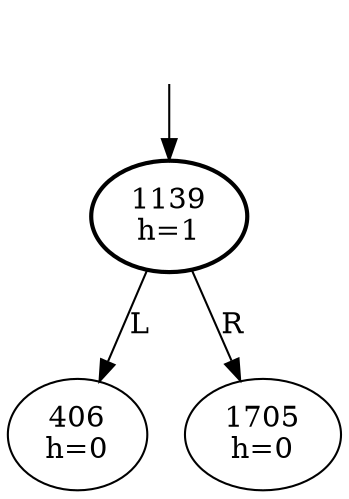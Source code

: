 digraph {
  DUMMY [style=invis];
  DUMMY -> 1139;
  1139 [penwidth=2];

  1139 [label="1139\nh=1"];

  1139 -> 406 [label="L"];
  406 [label="406\nh=0"];



  1139 -> 1705 [label="R"];
  1705 [label="1705\nh=0"];



}
